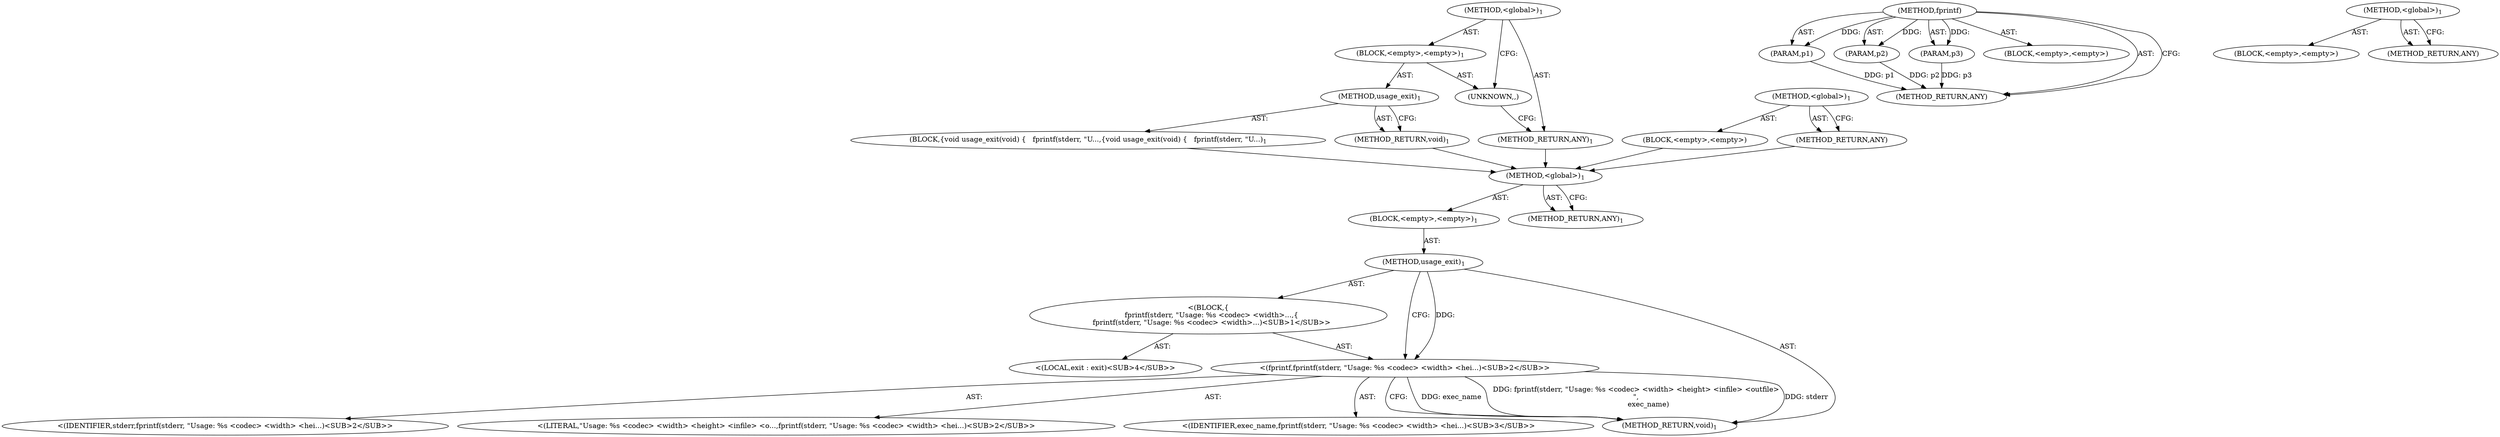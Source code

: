 digraph "&lt;global&gt;" {
vulnerable_6 [label=<(METHOD,&lt;global&gt;)<SUB>1</SUB>>];
vulnerable_7 [label=<(BLOCK,&lt;empty&gt;,&lt;empty&gt;)<SUB>1</SUB>>];
vulnerable_8 [label=<(METHOD,usage_exit)<SUB>1</SUB>>];
vulnerable_9 [label="<(BLOCK,{
   fprintf(stderr, &quot;Usage: %s &lt;codec&gt; &lt;width&gt;...,{
   fprintf(stderr, &quot;Usage: %s &lt;codec&gt; &lt;width&gt;...)<SUB>1</SUB>>"];
vulnerable_10 [label="<(fprintf,fprintf(stderr, &quot;Usage: %s &lt;codec&gt; &lt;width&gt; &lt;hei...)<SUB>2</SUB>>"];
vulnerable_11 [label="<(IDENTIFIER,stderr,fprintf(stderr, &quot;Usage: %s &lt;codec&gt; &lt;width&gt; &lt;hei...)<SUB>2</SUB>>"];
vulnerable_12 [label="<(LITERAL,&quot;Usage: %s &lt;codec&gt; &lt;width&gt; &lt;height&gt; &lt;infile&gt; &lt;o...,fprintf(stderr, &quot;Usage: %s &lt;codec&gt; &lt;width&gt; &lt;hei...)<SUB>2</SUB>>"];
vulnerable_13 [label="<(IDENTIFIER,exec_name,fprintf(stderr, &quot;Usage: %s &lt;codec&gt; &lt;width&gt; &lt;hei...)<SUB>3</SUB>>"];
vulnerable_14 [label="<(LOCAL,exit : exit)<SUB>4</SUB>>"];
vulnerable_15 [label=<(METHOD_RETURN,void)<SUB>1</SUB>>];
vulnerable_17 [label=<(METHOD_RETURN,ANY)<SUB>1</SUB>>];
vulnerable_34 [label=<(METHOD,fprintf)>];
vulnerable_35 [label=<(PARAM,p1)>];
vulnerable_36 [label=<(PARAM,p2)>];
vulnerable_37 [label=<(PARAM,p3)>];
vulnerable_38 [label=<(BLOCK,&lt;empty&gt;,&lt;empty&gt;)>];
vulnerable_39 [label=<(METHOD_RETURN,ANY)>];
vulnerable_28 [label=<(METHOD,&lt;global&gt;)<SUB>1</SUB>>];
vulnerable_29 [label=<(BLOCK,&lt;empty&gt;,&lt;empty&gt;)>];
vulnerable_30 [label=<(METHOD_RETURN,ANY)>];
fixed_6 [label=<(METHOD,&lt;global&gt;)<SUB>1</SUB>>];
fixed_7 [label=<(BLOCK,&lt;empty&gt;,&lt;empty&gt;)<SUB>1</SUB>>];
fixed_8 [label=<(METHOD,usage_exit)<SUB>1</SUB>>];
fixed_9 [label=<(BLOCK,{
void usage_exit(void) {
   fprintf(stderr, &quot;U...,{
void usage_exit(void) {
   fprintf(stderr, &quot;U...)<SUB>1</SUB>>];
fixed_10 [label=<(METHOD_RETURN,void)<SUB>1</SUB>>];
fixed_12 [label=<(UNKNOWN,,)>];
fixed_13 [label=<(METHOD_RETURN,ANY)<SUB>1</SUB>>];
fixed_20 [label=<(METHOD,&lt;global&gt;)<SUB>1</SUB>>];
fixed_21 [label=<(BLOCK,&lt;empty&gt;,&lt;empty&gt;)>];
fixed_22 [label=<(METHOD_RETURN,ANY)>];
vulnerable_6 -> vulnerable_7  [key=0, label="AST: "];
vulnerable_6 -> vulnerable_17  [key=0, label="AST: "];
vulnerable_6 -> vulnerable_17  [key=1, label="CFG: "];
vulnerable_7 -> vulnerable_8  [key=0, label="AST: "];
vulnerable_8 -> vulnerable_9  [key=0, label="AST: "];
vulnerable_8 -> vulnerable_15  [key=0, label="AST: "];
vulnerable_8 -> vulnerable_10  [key=0, label="CFG: "];
vulnerable_8 -> vulnerable_10  [key=1, label="DDG: "];
vulnerable_9 -> vulnerable_10  [key=0, label="AST: "];
vulnerable_9 -> vulnerable_14  [key=0, label="AST: "];
vulnerable_10 -> vulnerable_11  [key=0, label="AST: "];
vulnerable_10 -> vulnerable_12  [key=0, label="AST: "];
vulnerable_10 -> vulnerable_13  [key=0, label="AST: "];
vulnerable_10 -> vulnerable_15  [key=0, label="CFG: "];
vulnerable_10 -> vulnerable_15  [key=1, label="DDG: exec_name"];
vulnerable_10 -> vulnerable_15  [key=2, label="DDG: fprintf(stderr, &quot;Usage: %s &lt;codec&gt; &lt;width&gt; &lt;height&gt; &lt;infile&gt; &lt;outfile&gt;\n&quot;,
           exec_name)"];
vulnerable_10 -> vulnerable_15  [key=3, label="DDG: stderr"];
vulnerable_34 -> vulnerable_35  [key=0, label="AST: "];
vulnerable_34 -> vulnerable_35  [key=1, label="DDG: "];
vulnerable_34 -> vulnerable_38  [key=0, label="AST: "];
vulnerable_34 -> vulnerable_36  [key=0, label="AST: "];
vulnerable_34 -> vulnerable_36  [key=1, label="DDG: "];
vulnerable_34 -> vulnerable_39  [key=0, label="AST: "];
vulnerable_34 -> vulnerable_39  [key=1, label="CFG: "];
vulnerable_34 -> vulnerable_37  [key=0, label="AST: "];
vulnerable_34 -> vulnerable_37  [key=1, label="DDG: "];
vulnerable_35 -> vulnerable_39  [key=0, label="DDG: p1"];
vulnerable_36 -> vulnerable_39  [key=0, label="DDG: p2"];
vulnerable_37 -> vulnerable_39  [key=0, label="DDG: p3"];
vulnerable_28 -> vulnerable_29  [key=0, label="AST: "];
vulnerable_28 -> vulnerable_30  [key=0, label="AST: "];
vulnerable_28 -> vulnerable_30  [key=1, label="CFG: "];
fixed_6 -> fixed_7  [key=0, label="AST: "];
fixed_6 -> fixed_13  [key=0, label="AST: "];
fixed_6 -> fixed_12  [key=0, label="CFG: "];
fixed_7 -> fixed_8  [key=0, label="AST: "];
fixed_7 -> fixed_12  [key=0, label="AST: "];
fixed_8 -> fixed_9  [key=0, label="AST: "];
fixed_8 -> fixed_10  [key=0, label="AST: "];
fixed_8 -> fixed_10  [key=1, label="CFG: "];
fixed_9 -> vulnerable_6  [key=0];
fixed_10 -> vulnerable_6  [key=0];
fixed_12 -> fixed_13  [key=0, label="CFG: "];
fixed_13 -> vulnerable_6  [key=0];
fixed_20 -> fixed_21  [key=0, label="AST: "];
fixed_20 -> fixed_22  [key=0, label="AST: "];
fixed_20 -> fixed_22  [key=1, label="CFG: "];
fixed_21 -> vulnerable_6  [key=0];
fixed_22 -> vulnerable_6  [key=0];
}
